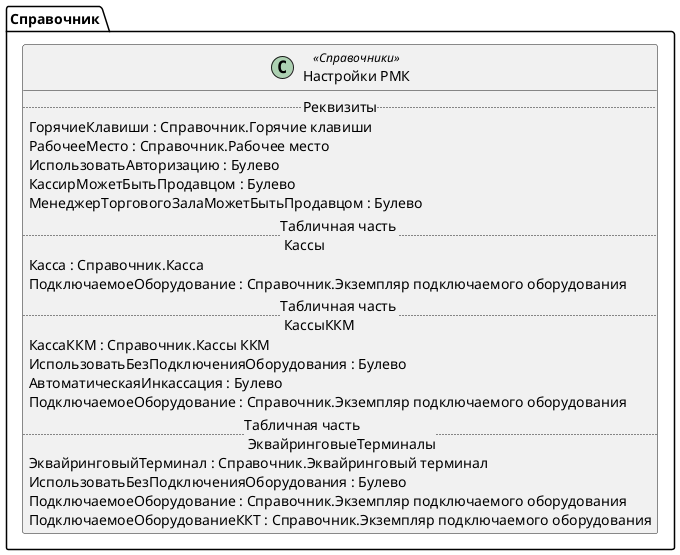 ﻿@startuml НастройкиРМК
'!include templates.wsd
'..\include templates.wsd
class Справочник.НастройкиРМК as "Настройки РМК" <<Справочники>>
{
..Реквизиты..
ГорячиеКлавиши : Справочник.Горячие клавиши
РабочееМесто : Справочник.Рабочее место
ИспользоватьАвторизацию : Булево
КассирМожетБытьПродавцом : Булево
МенеджерТорговогоЗалаМожетБытьПродавцом : Булево
..Табличная часть \n Кассы..
Касса : Справочник.Касса
ПодключаемоеОборудование : Справочник.Экземпляр подключаемого оборудования
..Табличная часть \n КассыККМ..
КассаККМ : Справочник.Кассы ККМ
ИспользоватьБезПодключенияОборудования : Булево
АвтоматическаяИнкассация : Булево
ПодключаемоеОборудование : Справочник.Экземпляр подключаемого оборудования
..Табличная часть \n ЭквайринговыеТерминалы..
ЭквайринговыйТерминал : Справочник.Эквайринговый терминал
ИспользоватьБезПодключенияОборудования : Булево
ПодключаемоеОборудование : Справочник.Экземпляр подключаемого оборудования
ПодключаемоеОборудованиеККТ : Справочник.Экземпляр подключаемого оборудования
}
@enduml
